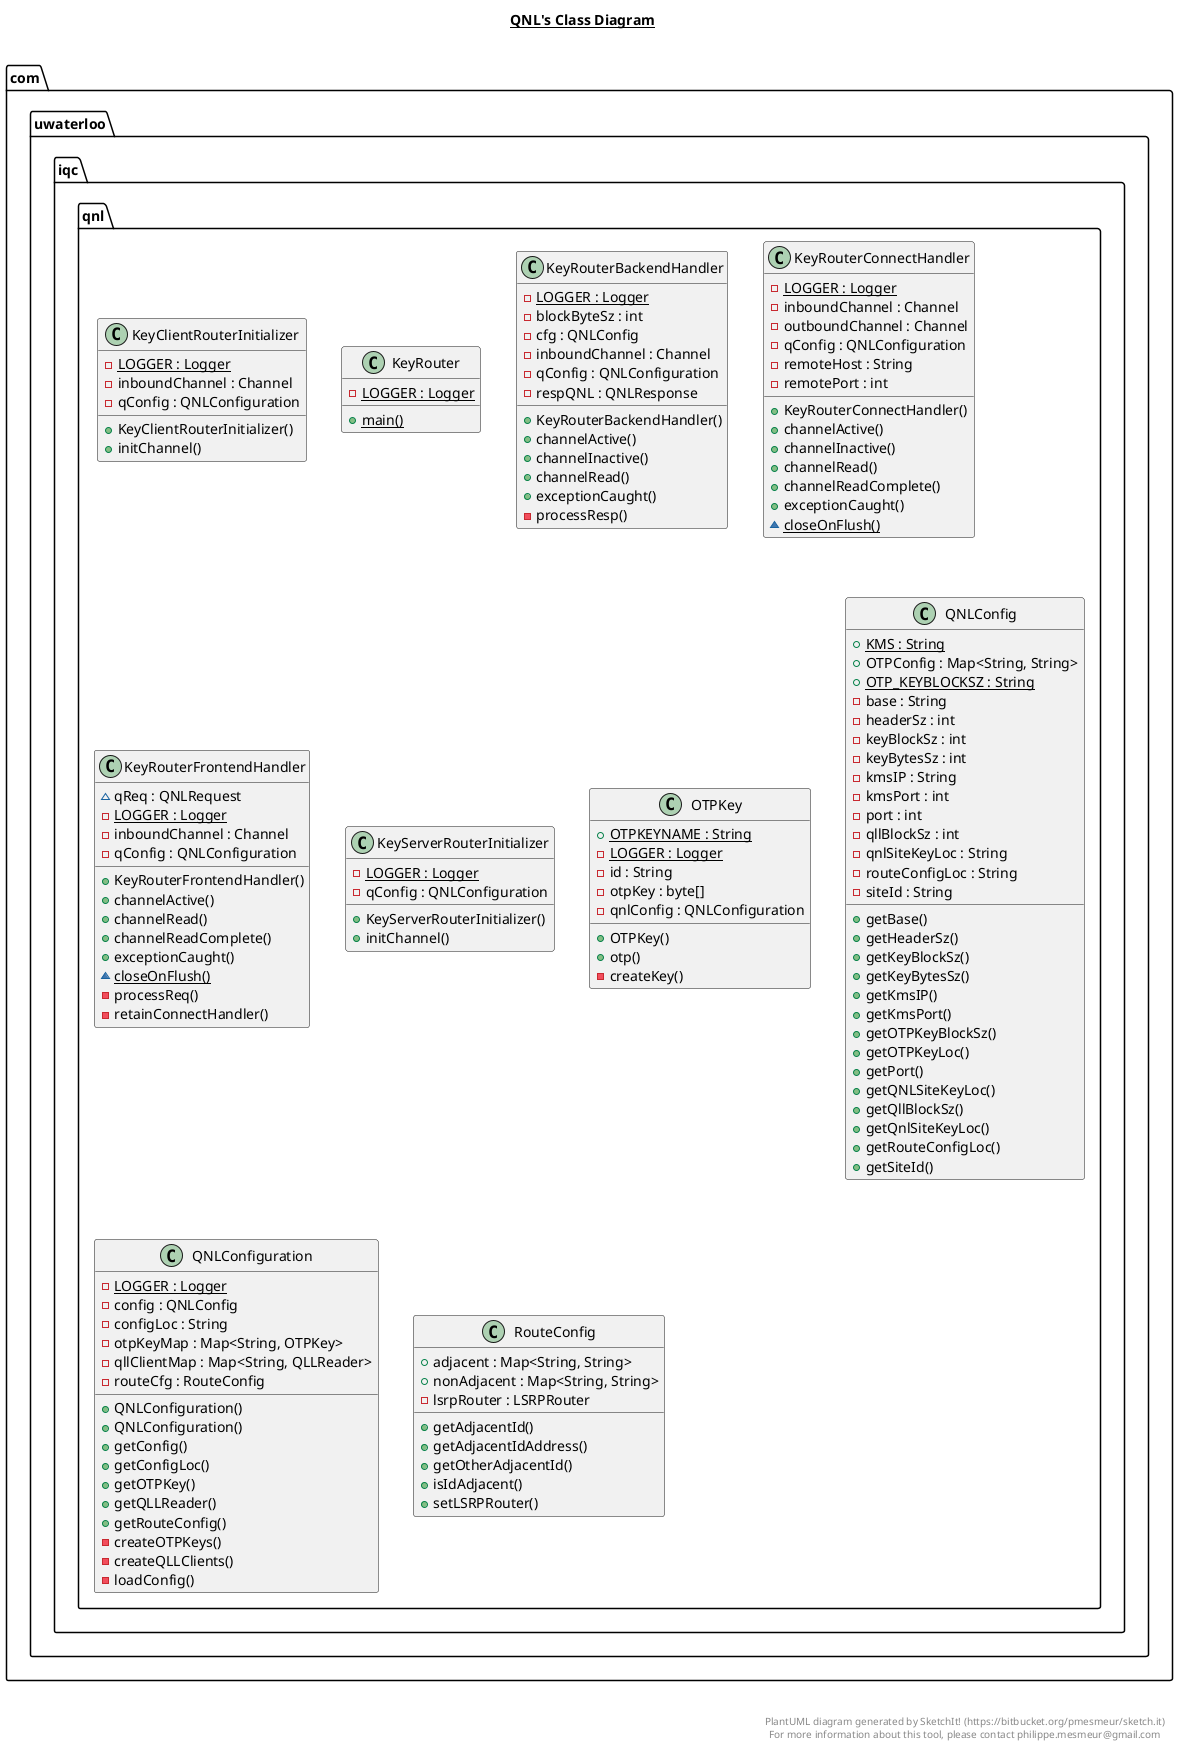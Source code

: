@startuml

title __QNL's Class Diagram__\n

  namespace com.uwaterloo.iqc.qnl {
    class com.uwaterloo.iqc.qnl.KeyClientRouterInitializer {
        {static} - LOGGER : Logger
        - inboundChannel : Channel
        - qConfig : QNLConfiguration
        + KeyClientRouterInitializer()
        + initChannel()
    }
  }
  

  namespace com.uwaterloo.iqc.qnl {
    class com.uwaterloo.iqc.qnl.KeyRouter {
        {static} - LOGGER : Logger
        {static} + main()
    }
  }
  

  namespace com.uwaterloo.iqc.qnl {
    class com.uwaterloo.iqc.qnl.KeyRouterBackendHandler {
        {static} - LOGGER : Logger
        - blockByteSz : int
        - cfg : QNLConfig
        - inboundChannel : Channel
        - qConfig : QNLConfiguration
        - respQNL : QNLResponse
        + KeyRouterBackendHandler()
        + channelActive()
        + channelInactive()
        + channelRead()
        + exceptionCaught()
        - processResp()
    }
  }
  

  namespace com.uwaterloo.iqc.qnl {
    class com.uwaterloo.iqc.qnl.KeyRouterConnectHandler {
        {static} - LOGGER : Logger
        - inboundChannel : Channel
        - outboundChannel : Channel
        - qConfig : QNLConfiguration
        - remoteHost : String
        - remotePort : int
        + KeyRouterConnectHandler()
        + channelActive()
        + channelInactive()
        + channelRead()
        + channelReadComplete()
        + exceptionCaught()
        {static} ~ closeOnFlush()
    }
  }
  

  namespace com.uwaterloo.iqc.qnl {
    class com.uwaterloo.iqc.qnl.KeyRouterFrontendHandler {
        ~ qReq : QNLRequest
        {static} - LOGGER : Logger
        - inboundChannel : Channel
        - qConfig : QNLConfiguration
        + KeyRouterFrontendHandler()
        + channelActive()
        + channelRead()
        + channelReadComplete()
        + exceptionCaught()
        {static} ~ closeOnFlush()
        - processReq()
        - retainConnectHandler()
    }
  }
  

  namespace com.uwaterloo.iqc.qnl {
    class com.uwaterloo.iqc.qnl.KeyServerRouterInitializer {
        {static} - LOGGER : Logger
        - qConfig : QNLConfiguration
        + KeyServerRouterInitializer()
        + initChannel()
    }
  }
  

  namespace com.uwaterloo.iqc.qnl {
    class com.uwaterloo.iqc.qnl.OTPKey {
        {static} + OTPKEYNAME : String
        {static} - LOGGER : Logger
        - id : String
        - otpKey : byte[]
        - qnlConfig : QNLConfiguration
        + OTPKey()
        + otp()
        - createKey()
    }
  }
  

  namespace com.uwaterloo.iqc.qnl {
    class com.uwaterloo.iqc.qnl.QNLConfig {
        {static} + KMS : String
        + OTPConfig : Map<String, String>
        {static} + OTP_KEYBLOCKSZ : String
        - base : String
        - headerSz : int
        - keyBlockSz : int
        - keyBytesSz : int
        - kmsIP : String
        - kmsPort : int
        - port : int
        - qllBlockSz : int
        - qnlSiteKeyLoc : String
        - routeConfigLoc : String
        - siteId : String
        + getBase()
        + getHeaderSz()
        + getKeyBlockSz()
        + getKeyBytesSz()
        + getKmsIP()
        + getKmsPort()
        + getOTPKeyBlockSz()
        + getOTPKeyLoc()
        + getPort()
        + getQNLSiteKeyLoc()
        + getQllBlockSz()
        + getQnlSiteKeyLoc()
        + getRouteConfigLoc()
        + getSiteId()
    }
  }
  

  namespace com.uwaterloo.iqc.qnl {
    class com.uwaterloo.iqc.qnl.QNLConfiguration {
        {static} - LOGGER : Logger
        - config : QNLConfig
        - configLoc : String
        - otpKeyMap : Map<String, OTPKey>
        - qllClientMap : Map<String, QLLReader>
        - routeCfg : RouteConfig
        + QNLConfiguration()
        + QNLConfiguration()
        + getConfig()
        + getConfigLoc()
        + getOTPKey()
        + getQLLReader()
        + getRouteConfig()
        - createOTPKeys()
        - createQLLClients()
        - loadConfig()
    }
  }
  

  namespace com.uwaterloo.iqc.qnl {
    class com.uwaterloo.iqc.qnl.RouteConfig {
        + adjacent : Map<String, String>
        + nonAdjacent : Map<String, String>
        - lsrpRouter : LSRPRouter
        + getAdjacentId()
        + getAdjacentIdAddress()
        + getOtherAdjacentId()
        + isIdAdjacent()
        + setLSRPRouter()
    }
  }
  



right footer


PlantUML diagram generated by SketchIt! (https://bitbucket.org/pmesmeur/sketch.it)
For more information about this tool, please contact philippe.mesmeur@gmail.com
endfooter

@enduml
